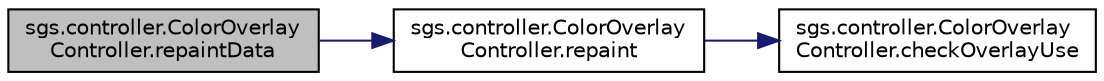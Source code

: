digraph "sgs.controller.ColorOverlayController.repaintData"
{
  edge [fontname="Helvetica",fontsize="10",labelfontname="Helvetica",labelfontsize="10"];
  node [fontname="Helvetica",fontsize="10",shape=record];
  rankdir="LR";
  Node1 [label="sgs.controller.ColorOverlay\lController.repaintData",height=0.2,width=0.4,color="black", fillcolor="grey75", style="filled" fontcolor="black"];
  Node1 -> Node2 [color="midnightblue",fontsize="10",style="solid"];
  Node2 [label="sgs.controller.ColorOverlay\lController.repaint",height=0.2,width=0.4,color="black", fillcolor="white", style="filled",URL="$classsgs_1_1controller_1_1_color_overlay_controller.html#a8d83080a830c0f1c42c08dc9b8f8a25e"];
  Node2 -> Node3 [color="midnightblue",fontsize="10",style="solid"];
  Node3 [label="sgs.controller.ColorOverlay\lController.checkOverlayUse",height=0.2,width=0.4,color="black", fillcolor="white", style="filled",URL="$classsgs_1_1controller_1_1_color_overlay_controller.html#a3c9cfa1d5bd8616ef0b9844b000330d5"];
}
